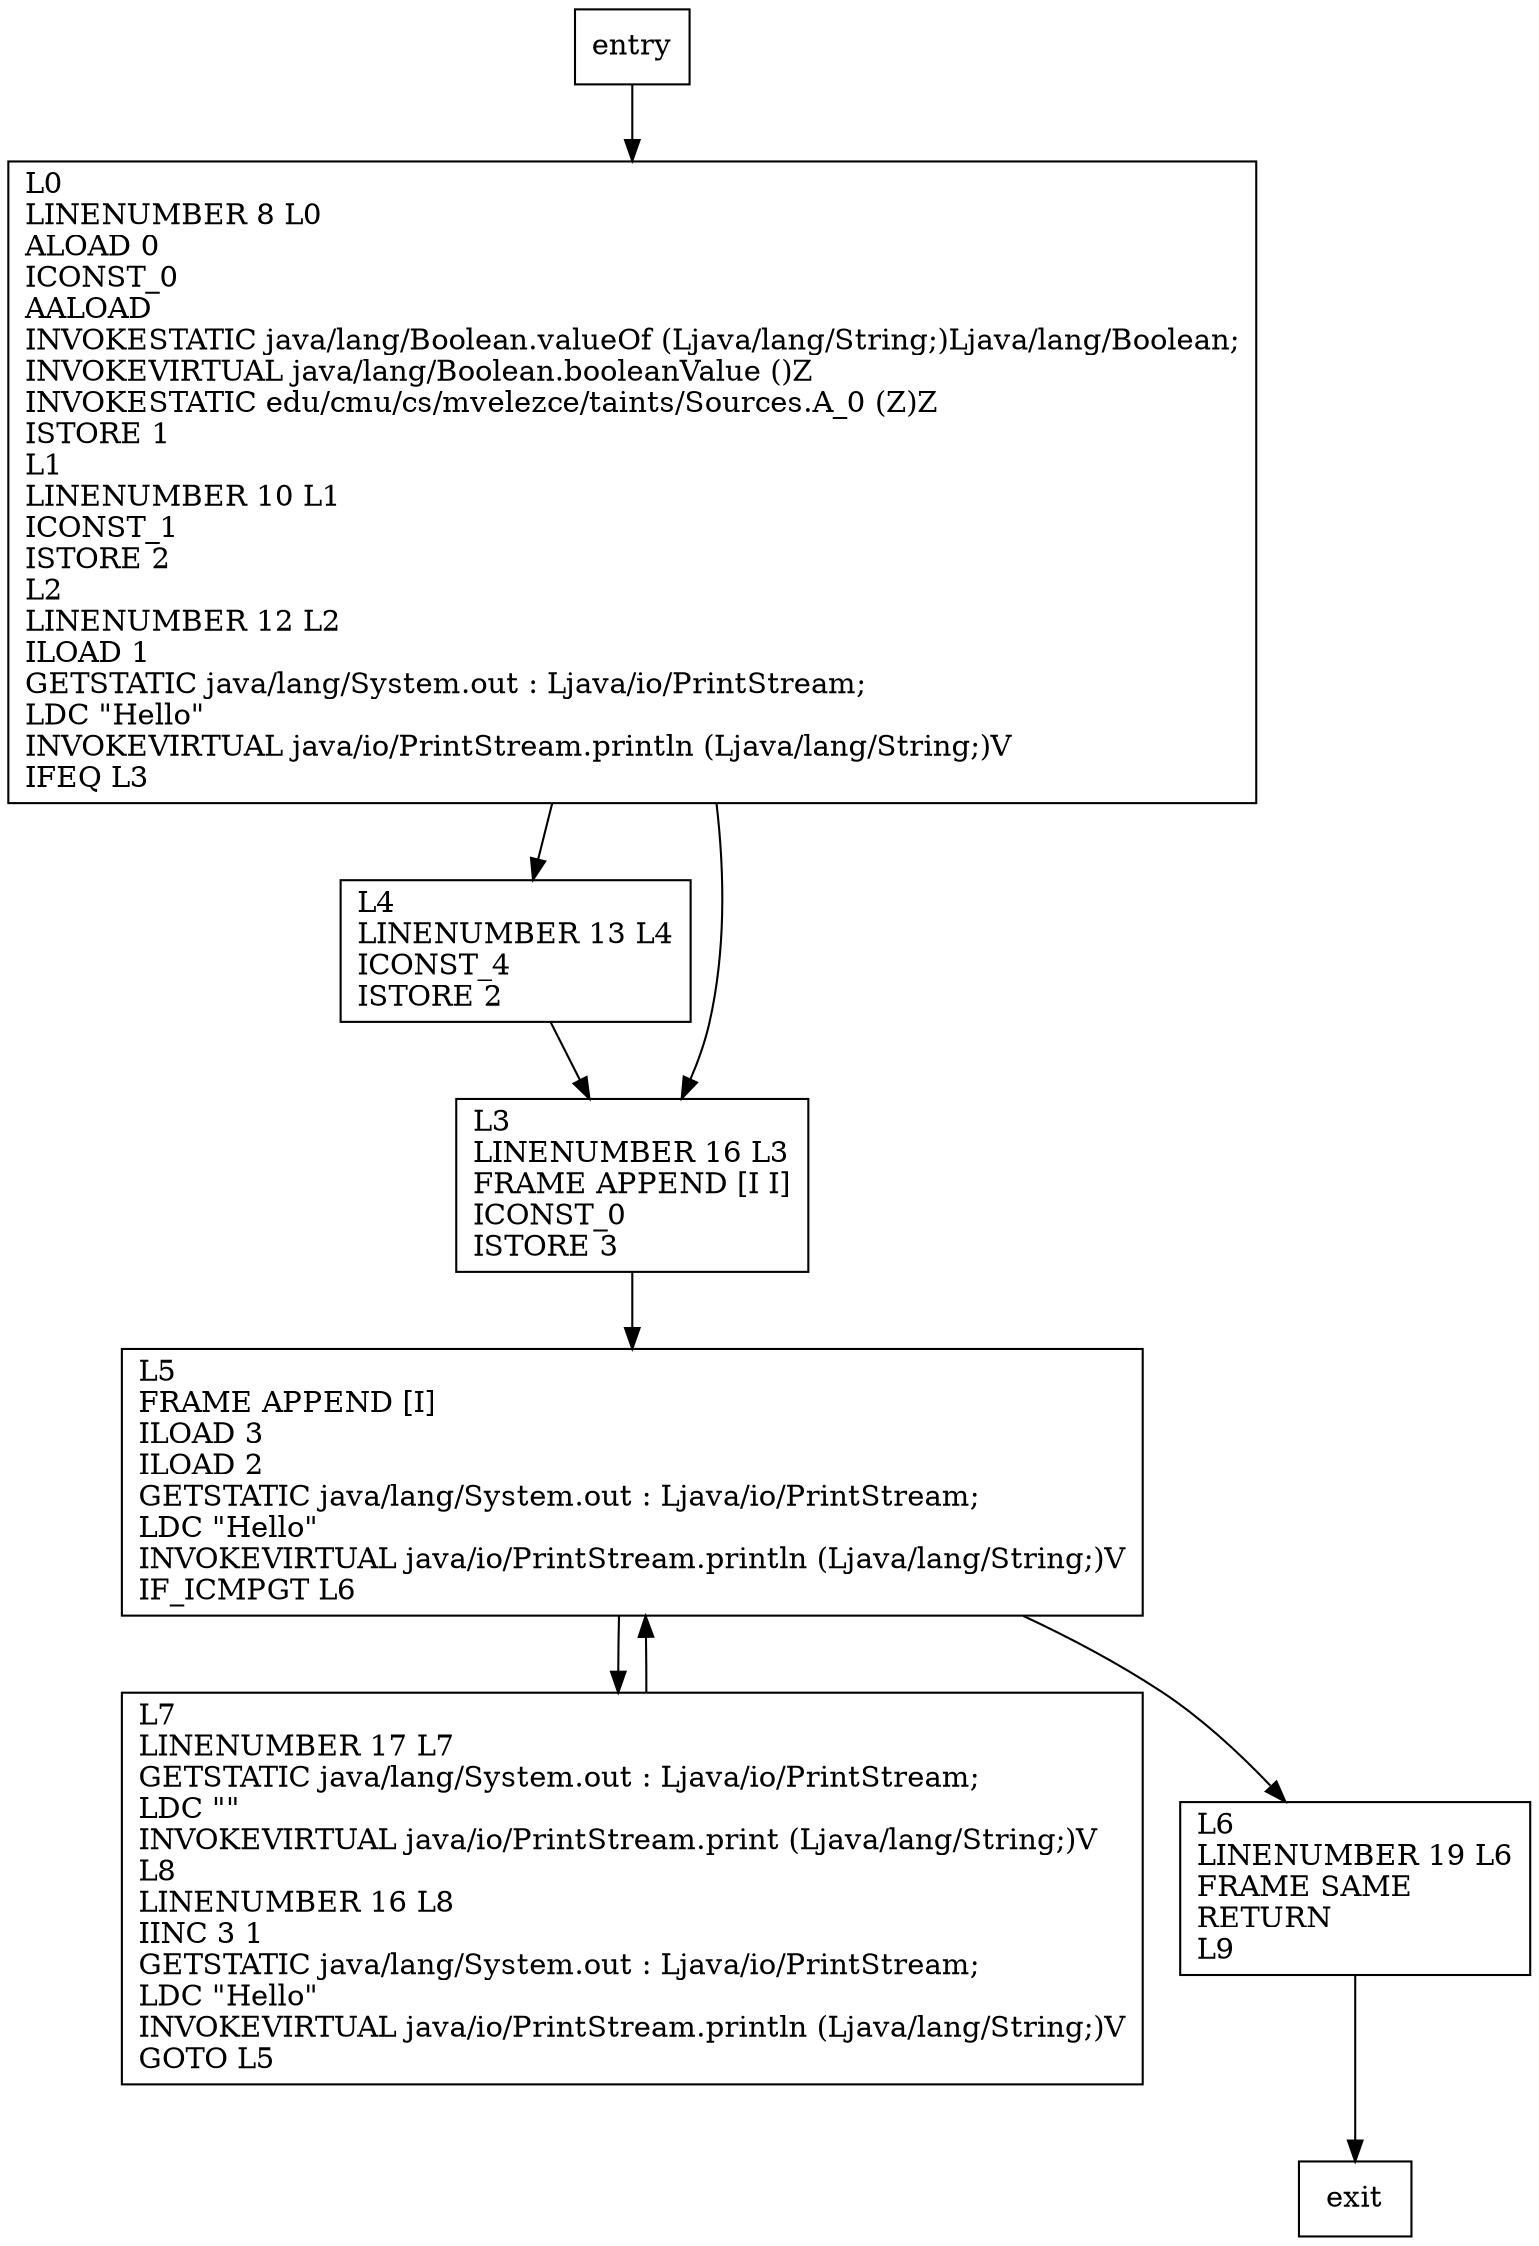 digraph main {
node [shape=record];
669725336 [label="L5\lFRAME APPEND [I]\lILOAD 3\lILOAD 2\lGETSTATIC java/lang/System.out : Ljava/io/PrintStream;\lLDC \"Hello\"\lINVOKEVIRTUAL java/io/PrintStream.println (Ljava/lang/String;)V\lIF_ICMPGT L6\l"];
537536188 [label="L7\lLINENUMBER 17 L7\lGETSTATIC java/lang/System.out : Ljava/io/PrintStream;\lLDC \"\"\lINVOKEVIRTUAL java/io/PrintStream.print (Ljava/lang/String;)V\lL8\lLINENUMBER 16 L8\lIINC 3 1\lGETSTATIC java/lang/System.out : Ljava/io/PrintStream;\lLDC \"Hello\"\lINVOKEVIRTUAL java/io/PrintStream.println (Ljava/lang/String;)V\lGOTO L5\l"];
521342639 [label="L0\lLINENUMBER 8 L0\lALOAD 0\lICONST_0\lAALOAD\lINVOKESTATIC java/lang/Boolean.valueOf (Ljava/lang/String;)Ljava/lang/Boolean;\lINVOKEVIRTUAL java/lang/Boolean.booleanValue ()Z\lINVOKESTATIC edu/cmu/cs/mvelezce/taints/Sources.A_0 (Z)Z\lISTORE 1\lL1\lLINENUMBER 10 L1\lICONST_1\lISTORE 2\lL2\lLINENUMBER 12 L2\lILOAD 1\lGETSTATIC java/lang/System.out : Ljava/io/PrintStream;\lLDC \"Hello\"\lINVOKEVIRTUAL java/io/PrintStream.println (Ljava/lang/String;)V\lIFEQ L3\l"];
2114629072 [label="L4\lLINENUMBER 13 L4\lICONST_4\lISTORE 2\l"];
557197074 [label="L3\lLINENUMBER 16 L3\lFRAME APPEND [I I]\lICONST_0\lISTORE 3\l"];
197491520 [label="L6\lLINENUMBER 19 L6\lFRAME SAME\lRETURN\lL9\l"];
entry;
exit;
entry -> 521342639;
669725336 -> 537536188;
669725336 -> 197491520;
537536188 -> 669725336;
521342639 -> 2114629072;
521342639 -> 557197074;
2114629072 -> 557197074;
557197074 -> 669725336;
197491520 -> exit;
}
